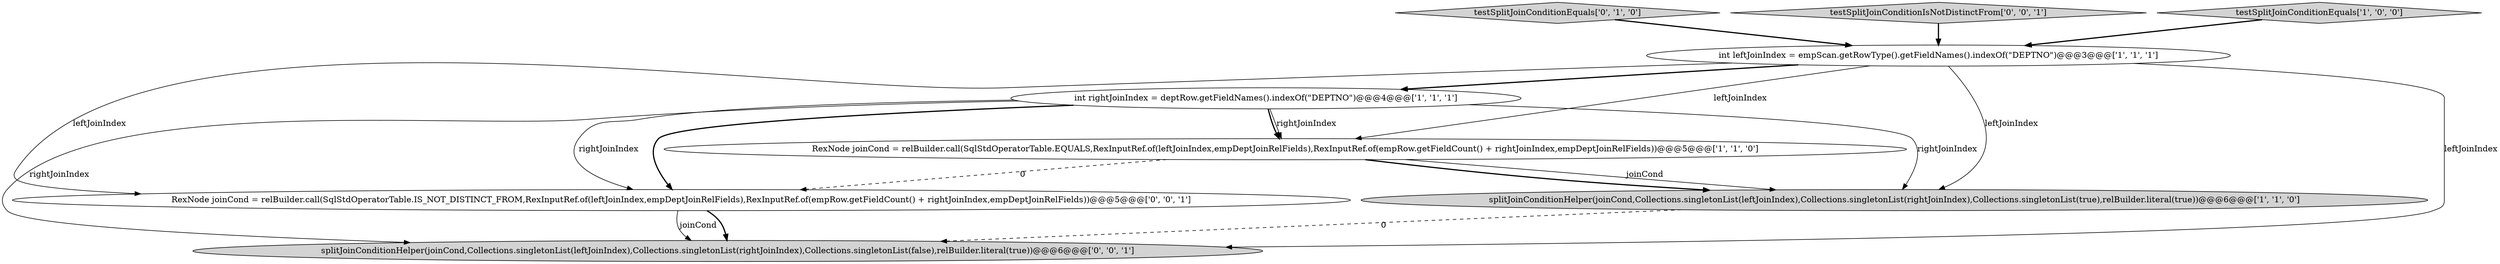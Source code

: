 digraph {
1 [style = filled, label = "int rightJoinIndex = deptRow.getFieldNames().indexOf(\"DEPTNO\")@@@4@@@['1', '1', '1']", fillcolor = white, shape = ellipse image = "AAA0AAABBB1BBB"];
0 [style = filled, label = "RexNode joinCond = relBuilder.call(SqlStdOperatorTable.EQUALS,RexInputRef.of(leftJoinIndex,empDeptJoinRelFields),RexInputRef.of(empRow.getFieldCount() + rightJoinIndex,empDeptJoinRelFields))@@@5@@@['1', '1', '0']", fillcolor = white, shape = ellipse image = "AAA0AAABBB1BBB"];
6 [style = filled, label = "splitJoinConditionHelper(joinCond,Collections.singletonList(leftJoinIndex),Collections.singletonList(rightJoinIndex),Collections.singletonList(false),relBuilder.literal(true))@@@6@@@['0', '0', '1']", fillcolor = lightgray, shape = ellipse image = "AAA0AAABBB3BBB"];
7 [style = filled, label = "RexNode joinCond = relBuilder.call(SqlStdOperatorTable.IS_NOT_DISTINCT_FROM,RexInputRef.of(leftJoinIndex,empDeptJoinRelFields),RexInputRef.of(empRow.getFieldCount() + rightJoinIndex,empDeptJoinRelFields))@@@5@@@['0', '0', '1']", fillcolor = white, shape = ellipse image = "AAA0AAABBB3BBB"];
5 [style = filled, label = "testSplitJoinConditionEquals['0', '1', '0']", fillcolor = lightgray, shape = diamond image = "AAA0AAABBB2BBB"];
4 [style = filled, label = "splitJoinConditionHelper(joinCond,Collections.singletonList(leftJoinIndex),Collections.singletonList(rightJoinIndex),Collections.singletonList(true),relBuilder.literal(true))@@@6@@@['1', '1', '0']", fillcolor = lightgray, shape = ellipse image = "AAA0AAABBB1BBB"];
3 [style = filled, label = "int leftJoinIndex = empScan.getRowType().getFieldNames().indexOf(\"DEPTNO\")@@@3@@@['1', '1', '1']", fillcolor = white, shape = ellipse image = "AAA0AAABBB1BBB"];
8 [style = filled, label = "testSplitJoinConditionIsNotDistinctFrom['0', '0', '1']", fillcolor = lightgray, shape = diamond image = "AAA0AAABBB3BBB"];
2 [style = filled, label = "testSplitJoinConditionEquals['1', '0', '0']", fillcolor = lightgray, shape = diamond image = "AAA0AAABBB1BBB"];
5->3 [style = bold, label=""];
1->4 [style = solid, label="rightJoinIndex"];
0->4 [style = solid, label="joinCond"];
1->7 [style = solid, label="rightJoinIndex"];
1->0 [style = solid, label="rightJoinIndex"];
7->6 [style = bold, label=""];
3->7 [style = solid, label="leftJoinIndex"];
1->0 [style = bold, label=""];
3->4 [style = solid, label="leftJoinIndex"];
3->6 [style = solid, label="leftJoinIndex"];
3->1 [style = bold, label=""];
0->7 [style = dashed, label="0"];
4->6 [style = dashed, label="0"];
0->4 [style = bold, label=""];
7->6 [style = solid, label="joinCond"];
1->7 [style = bold, label=""];
3->0 [style = solid, label="leftJoinIndex"];
2->3 [style = bold, label=""];
1->6 [style = solid, label="rightJoinIndex"];
8->3 [style = bold, label=""];
}
